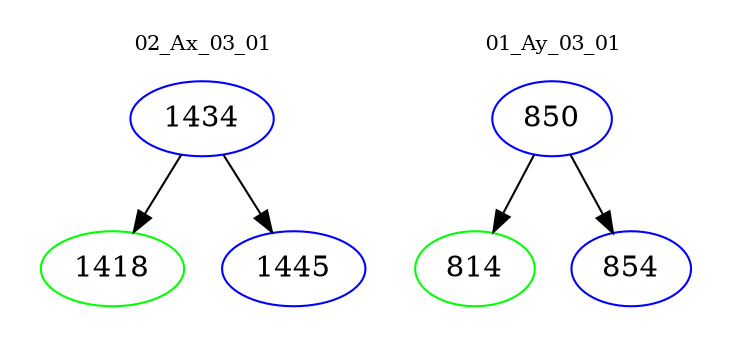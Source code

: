 digraph{
subgraph cluster_0 {
color = white
label = "02_Ax_03_01";
fontsize=10;
T0_1434 [label="1434", color="blue"]
T0_1434 -> T0_1418 [color="black"]
T0_1418 [label="1418", color="green"]
T0_1434 -> T0_1445 [color="black"]
T0_1445 [label="1445", color="blue"]
}
subgraph cluster_1 {
color = white
label = "01_Ay_03_01";
fontsize=10;
T1_850 [label="850", color="blue"]
T1_850 -> T1_814 [color="black"]
T1_814 [label="814", color="green"]
T1_850 -> T1_854 [color="black"]
T1_854 [label="854", color="blue"]
}
}
